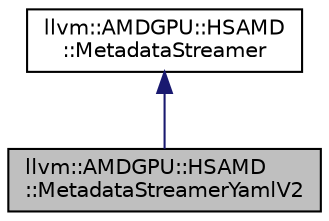 digraph "llvm::AMDGPU::HSAMD::MetadataStreamerYamlV2"
{
 // LATEX_PDF_SIZE
  bgcolor="transparent";
  edge [fontname="Helvetica",fontsize="10",labelfontname="Helvetica",labelfontsize="10"];
  node [fontname="Helvetica",fontsize="10",shape=record];
  Node1 [label="llvm::AMDGPU::HSAMD\l::MetadataStreamerYamlV2",height=0.2,width=0.4,color="black", fillcolor="grey75", style="filled", fontcolor="black",tooltip=" "];
  Node2 -> Node1 [dir="back",color="midnightblue",fontsize="10",style="solid",fontname="Helvetica"];
  Node2 [label="llvm::AMDGPU::HSAMD\l::MetadataStreamer",height=0.2,width=0.4,color="black",URL="$classllvm_1_1AMDGPU_1_1HSAMD_1_1MetadataStreamer.html",tooltip=" "];
}
